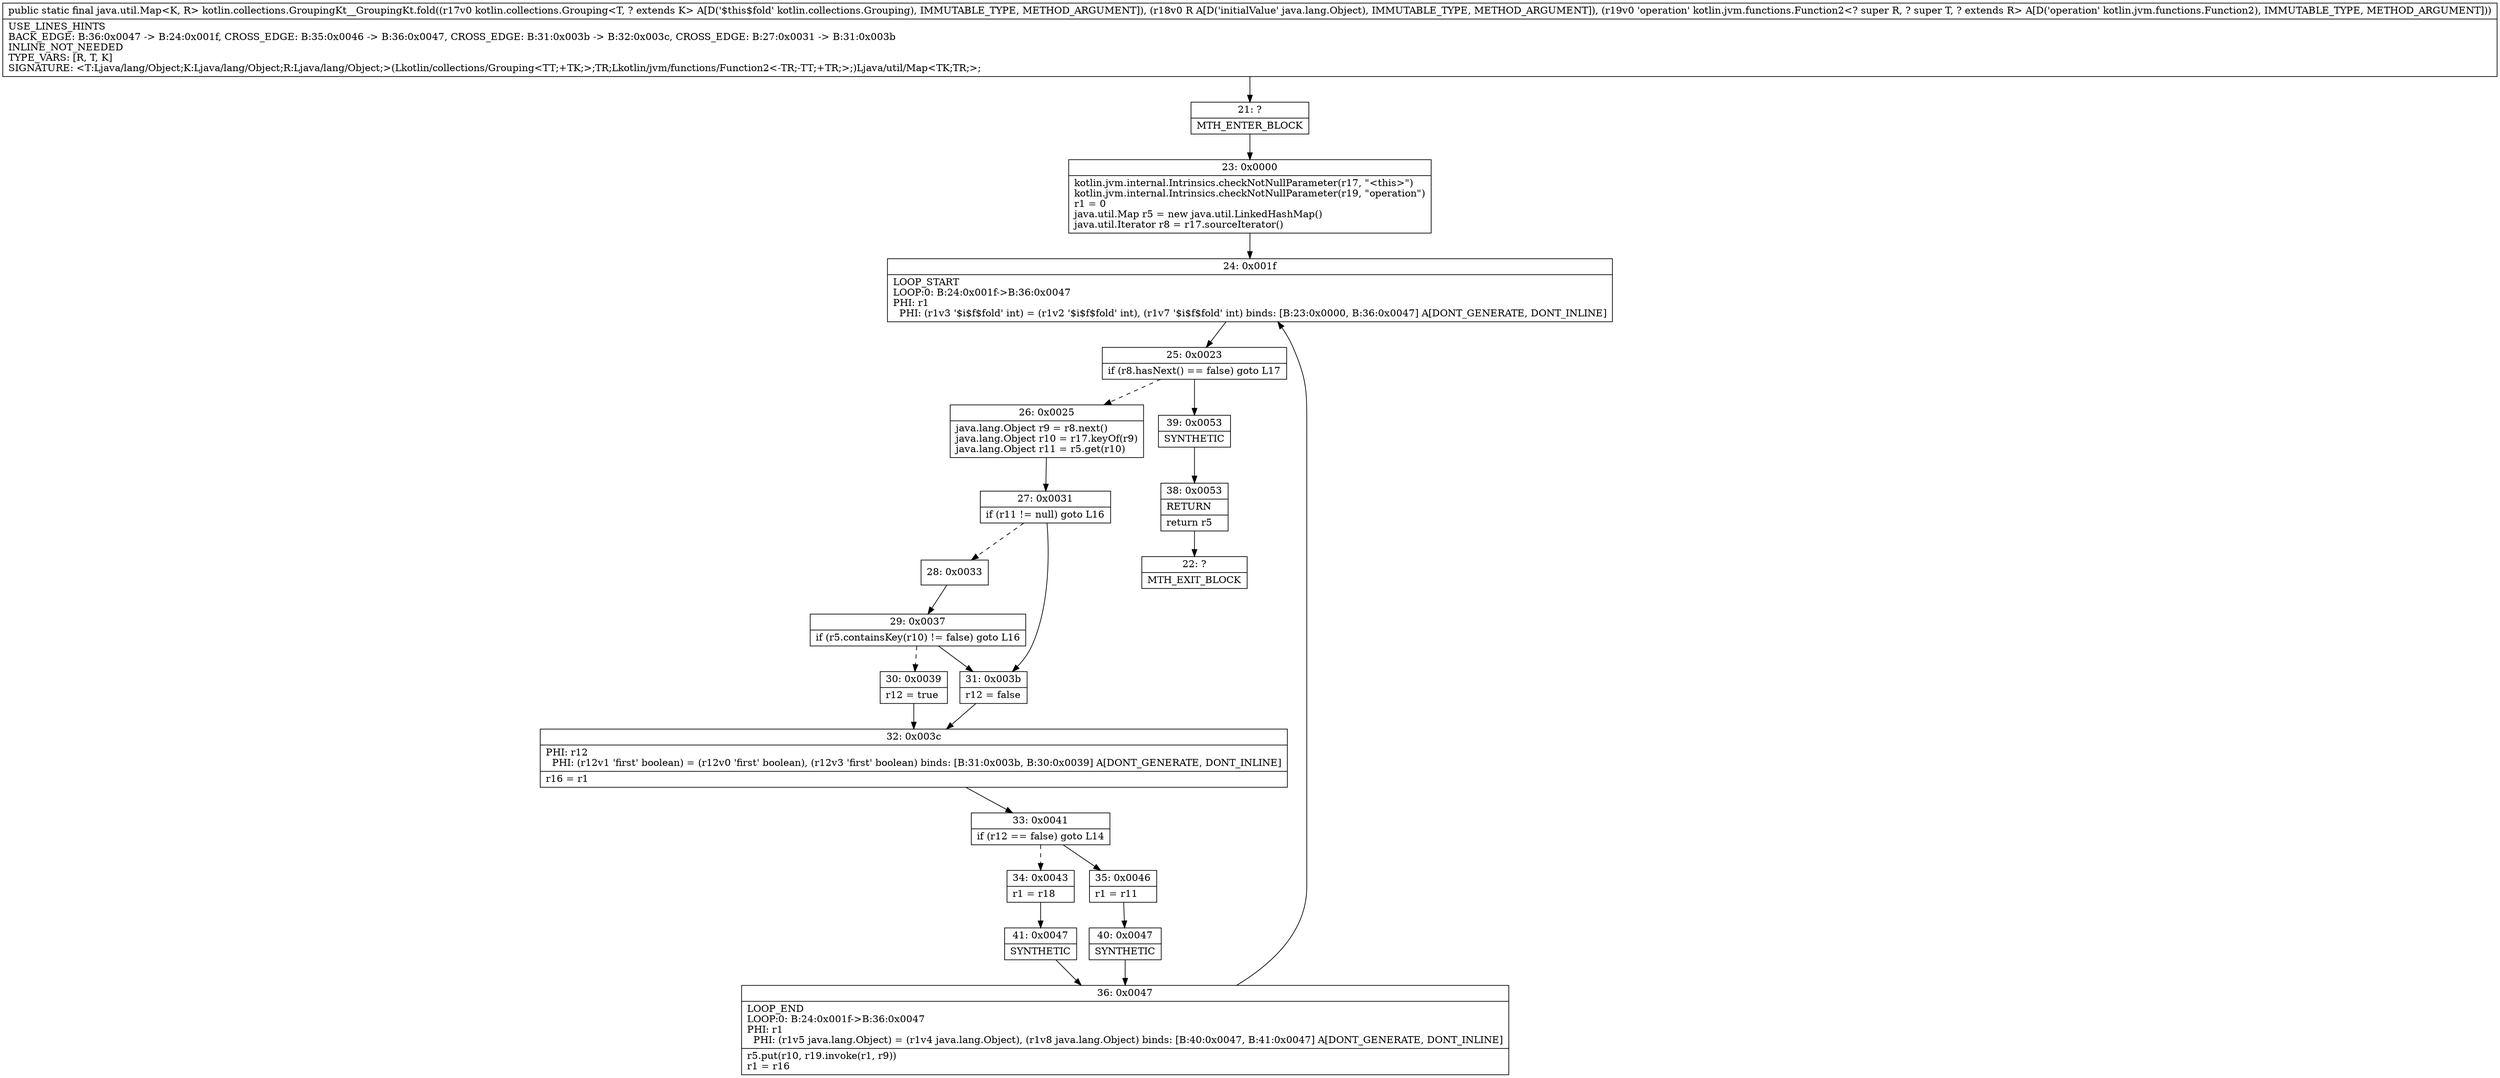 digraph "CFG forkotlin.collections.GroupingKt__GroupingKt.fold(Lkotlin\/collections\/Grouping;Ljava\/lang\/Object;Lkotlin\/jvm\/functions\/Function2;)Ljava\/util\/Map;" {
Node_21 [shape=record,label="{21\:\ ?|MTH_ENTER_BLOCK\l}"];
Node_23 [shape=record,label="{23\:\ 0x0000|kotlin.jvm.internal.Intrinsics.checkNotNullParameter(r17, \"\<this\>\")\lkotlin.jvm.internal.Intrinsics.checkNotNullParameter(r19, \"operation\")\lr1 = 0\ljava.util.Map r5 = new java.util.LinkedHashMap()\ljava.util.Iterator r8 = r17.sourceIterator()\l}"];
Node_24 [shape=record,label="{24\:\ 0x001f|LOOP_START\lLOOP:0: B:24:0x001f\-\>B:36:0x0047\lPHI: r1 \l  PHI: (r1v3 '$i$f$fold' int) = (r1v2 '$i$f$fold' int), (r1v7 '$i$f$fold' int) binds: [B:23:0x0000, B:36:0x0047] A[DONT_GENERATE, DONT_INLINE]\l}"];
Node_25 [shape=record,label="{25\:\ 0x0023|if (r8.hasNext() == false) goto L17\l}"];
Node_26 [shape=record,label="{26\:\ 0x0025|java.lang.Object r9 = r8.next()\ljava.lang.Object r10 = r17.keyOf(r9)\ljava.lang.Object r11 = r5.get(r10)\l}"];
Node_27 [shape=record,label="{27\:\ 0x0031|if (r11 != null) goto L16\l}"];
Node_28 [shape=record,label="{28\:\ 0x0033}"];
Node_29 [shape=record,label="{29\:\ 0x0037|if (r5.containsKey(r10) != false) goto L16\l}"];
Node_30 [shape=record,label="{30\:\ 0x0039|r12 = true\l}"];
Node_32 [shape=record,label="{32\:\ 0x003c|PHI: r12 \l  PHI: (r12v1 'first' boolean) = (r12v0 'first' boolean), (r12v3 'first' boolean) binds: [B:31:0x003b, B:30:0x0039] A[DONT_GENERATE, DONT_INLINE]\l|r16 = r1\l}"];
Node_33 [shape=record,label="{33\:\ 0x0041|if (r12 == false) goto L14\l}"];
Node_34 [shape=record,label="{34\:\ 0x0043|r1 = r18\l}"];
Node_41 [shape=record,label="{41\:\ 0x0047|SYNTHETIC\l}"];
Node_36 [shape=record,label="{36\:\ 0x0047|LOOP_END\lLOOP:0: B:24:0x001f\-\>B:36:0x0047\lPHI: r1 \l  PHI: (r1v5 java.lang.Object) = (r1v4 java.lang.Object), (r1v8 java.lang.Object) binds: [B:40:0x0047, B:41:0x0047] A[DONT_GENERATE, DONT_INLINE]\l|r5.put(r10, r19.invoke(r1, r9))\lr1 = r16\l}"];
Node_35 [shape=record,label="{35\:\ 0x0046|r1 = r11\l}"];
Node_40 [shape=record,label="{40\:\ 0x0047|SYNTHETIC\l}"];
Node_31 [shape=record,label="{31\:\ 0x003b|r12 = false\l}"];
Node_39 [shape=record,label="{39\:\ 0x0053|SYNTHETIC\l}"];
Node_38 [shape=record,label="{38\:\ 0x0053|RETURN\l|return r5\l}"];
Node_22 [shape=record,label="{22\:\ ?|MTH_EXIT_BLOCK\l}"];
MethodNode[shape=record,label="{public static final java.util.Map\<K, R\> kotlin.collections.GroupingKt__GroupingKt.fold((r17v0 kotlin.collections.Grouping\<T, ? extends K\> A[D('$this$fold' kotlin.collections.Grouping), IMMUTABLE_TYPE, METHOD_ARGUMENT]), (r18v0 R A[D('initialValue' java.lang.Object), IMMUTABLE_TYPE, METHOD_ARGUMENT]), (r19v0 'operation' kotlin.jvm.functions.Function2\<? super R, ? super T, ? extends R\> A[D('operation' kotlin.jvm.functions.Function2), IMMUTABLE_TYPE, METHOD_ARGUMENT]))  | USE_LINES_HINTS\lBACK_EDGE: B:36:0x0047 \-\> B:24:0x001f, CROSS_EDGE: B:35:0x0046 \-\> B:36:0x0047, CROSS_EDGE: B:31:0x003b \-\> B:32:0x003c, CROSS_EDGE: B:27:0x0031 \-\> B:31:0x003b\lINLINE_NOT_NEEDED\lTYPE_VARS: [R, T, K]\lSIGNATURE: \<T:Ljava\/lang\/Object;K:Ljava\/lang\/Object;R:Ljava\/lang\/Object;\>(Lkotlin\/collections\/Grouping\<TT;+TK;\>;TR;Lkotlin\/jvm\/functions\/Function2\<\-TR;\-TT;+TR;\>;)Ljava\/util\/Map\<TK;TR;\>;\l}"];
MethodNode -> Node_21;Node_21 -> Node_23;
Node_23 -> Node_24;
Node_24 -> Node_25;
Node_25 -> Node_26[style=dashed];
Node_25 -> Node_39;
Node_26 -> Node_27;
Node_27 -> Node_28[style=dashed];
Node_27 -> Node_31;
Node_28 -> Node_29;
Node_29 -> Node_30[style=dashed];
Node_29 -> Node_31;
Node_30 -> Node_32;
Node_32 -> Node_33;
Node_33 -> Node_34[style=dashed];
Node_33 -> Node_35;
Node_34 -> Node_41;
Node_41 -> Node_36;
Node_36 -> Node_24;
Node_35 -> Node_40;
Node_40 -> Node_36;
Node_31 -> Node_32;
Node_39 -> Node_38;
Node_38 -> Node_22;
}

